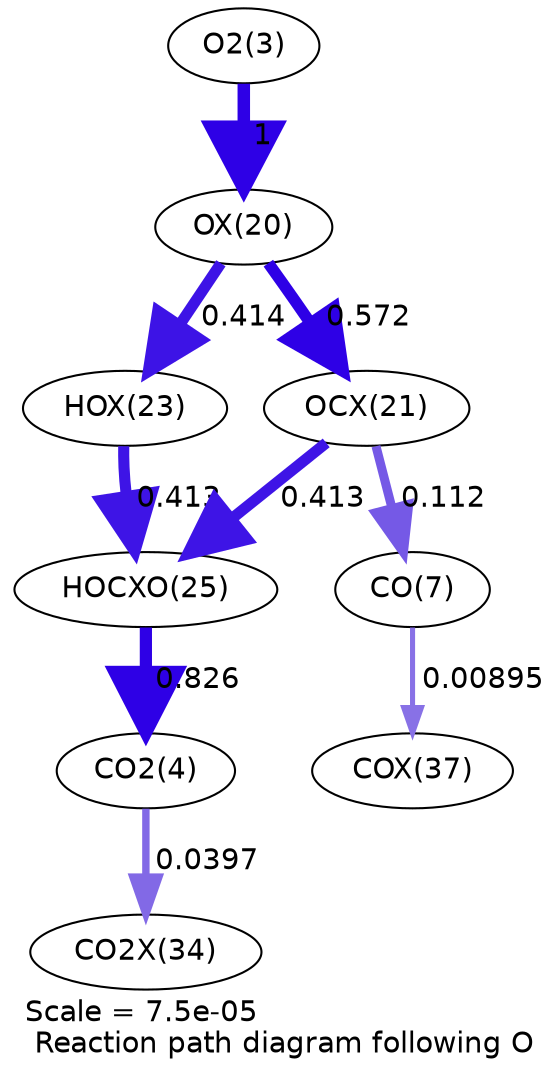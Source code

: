 digraph reaction_paths {
center=1;
s5 -> s30[fontname="Helvetica", penwidth=6, arrowsize=3, color="0.7, 1.5, 0.9"
, label=" 1"];
s30 -> s33[fontname="Helvetica", penwidth=5.33, arrowsize=2.67, color="0.7, 0.914, 0.9"
, label=" 0.414"];
s30 -> s31[fontname="Helvetica", penwidth=5.58, arrowsize=2.79, color="0.7, 1.07, 0.9"
, label=" 0.572"];
s33 -> s35[fontname="Helvetica", penwidth=5.33, arrowsize=2.67, color="0.7, 0.913, 0.9"
, label=" 0.413"];
s31 -> s9[fontname="Helvetica", penwidth=4.34, arrowsize=2.17, color="0.7, 0.612, 0.9"
, label=" 0.112"];
s9 -> s42[fontname="Helvetica", penwidth=2.44, arrowsize=1.22, color="0.7, 0.509, 0.9"
, label=" 0.00895"];
s31 -> s35[fontname="Helvetica", penwidth=5.33, arrowsize=2.67, color="0.7, 0.913, 0.9"
, label=" 0.413"];
s35 -> s6[fontname="Helvetica", penwidth=5.86, arrowsize=2.93, color="0.7, 1.33, 0.9"
, label=" 0.826"];
s6 -> s39[fontname="Helvetica", penwidth=3.56, arrowsize=1.78, color="0.7, 0.54, 0.9"
, label=" 0.0397"];
s5 [ fontname="Helvetica", label="O2(3)"];
s6 [ fontname="Helvetica", label="CO2(4)"];
s9 [ fontname="Helvetica", label="CO(7)"];
s30 [ fontname="Helvetica", label="OX(20)"];
s31 [ fontname="Helvetica", label="OCX(21)"];
s33 [ fontname="Helvetica", label="HOX(23)"];
s35 [ fontname="Helvetica", label="HOCXO(25)"];
s39 [ fontname="Helvetica", label="CO2X(34)"];
s42 [ fontname="Helvetica", label="COX(37)"];
 label = "Scale = 7.5e-05\l Reaction path diagram following O";
 fontname = "Helvetica";
}
